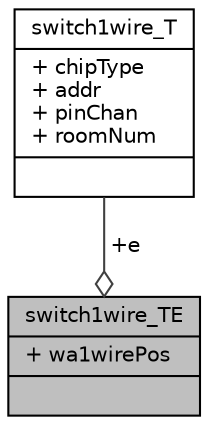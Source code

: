 digraph "switch1wire_TE"
{
 // INTERACTIVE_SVG=YES
 // LATEX_PDF_SIZE
  edge [fontname="Helvetica",fontsize="10",labelfontname="Helvetica",labelfontsize="10"];
  node [fontname="Helvetica",fontsize="10",shape=record];
  Node1 [label="{switch1wire_TE\n|+ wa1wirePos\l|}",height=0.2,width=0.4,color="black", fillcolor="grey75", style="filled", fontcolor="black",tooltip=" "];
  Node2 -> Node1 [color="grey25",fontsize="10",style="solid",label=" +e" ,arrowhead="odiamond"];
  Node2 [label="{switch1wire_T\n|+ chipType\l+ addr\l+ pinChan\l+ roomNum\l|}",height=0.2,width=0.4,color="black", fillcolor="white", style="filled",URL="$structswitch1wire___t.html",tooltip="This is the EEPROM(or other storage) format. maybe leave room for up to 20 chips. 20 * 9 = 180 bytes...."];
}
